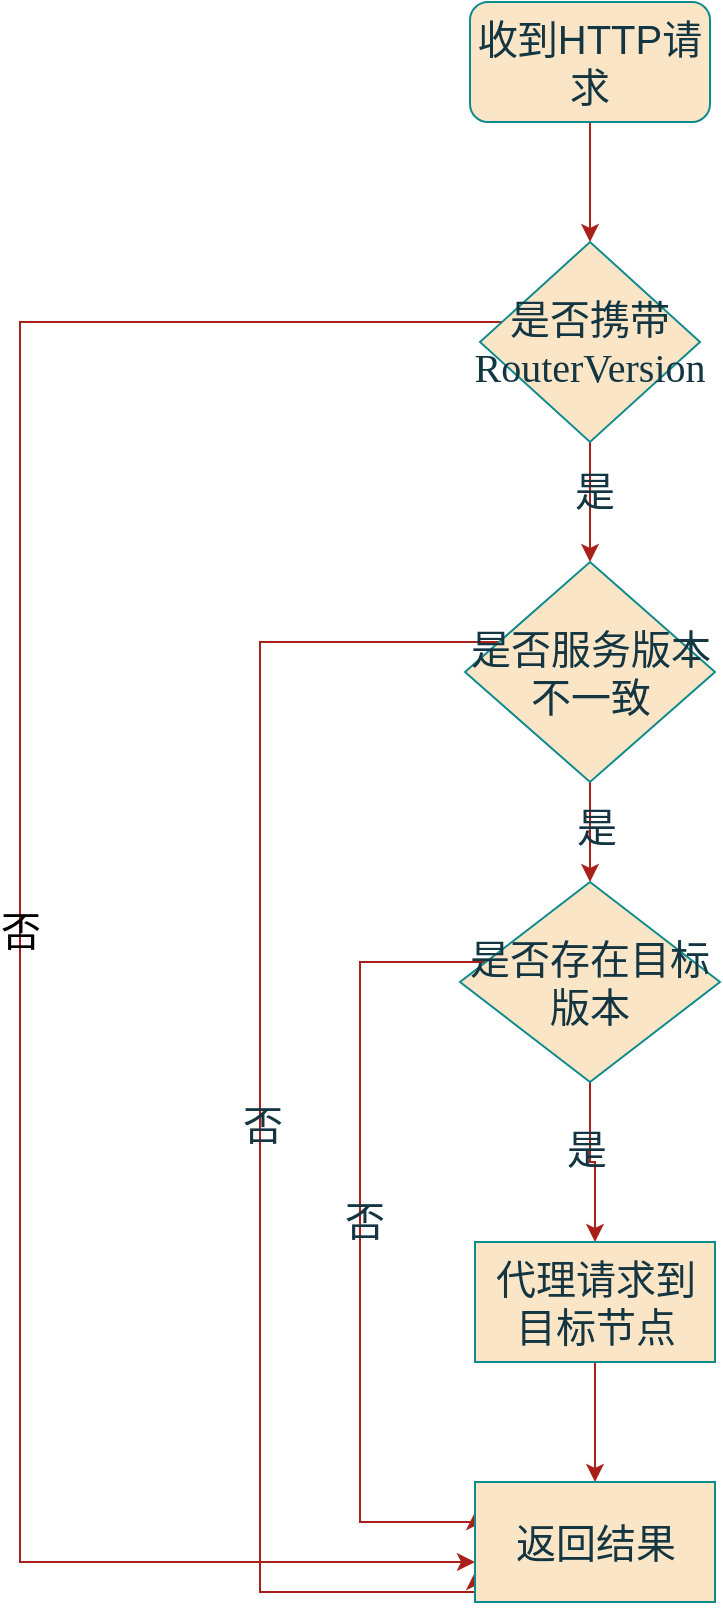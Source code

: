 <mxfile version="24.2.2" type="github">
  <diagram name="第 1 页" id="3LxWt_e0BNnVj9fTPPpV">
    <mxGraphModel dx="1434" dy="841" grid="1" gridSize="10" guides="1" tooltips="1" connect="1" arrows="1" fold="1" page="1" pageScale="1" pageWidth="827" pageHeight="1169" math="0" shadow="0">
      <root>
        <mxCell id="0" />
        <mxCell id="1" parent="0" />
        <mxCell id="qKVC5NT3faT9hm4-KjPL-28" style="edgeStyle=orthogonalEdgeStyle;rounded=0;orthogonalLoop=1;jettySize=auto;html=1;exitX=0.5;exitY=1;exitDx=0;exitDy=0;entryX=0.5;entryY=0;entryDx=0;entryDy=0;labelBackgroundColor=none;strokeColor=#A8201A;fontColor=default;fontSize=20;" edge="1" parent="1" source="qKVC5NT3faT9hm4-KjPL-1" target="qKVC5NT3faT9hm4-KjPL-2">
          <mxGeometry relative="1" as="geometry" />
        </mxCell>
        <mxCell id="qKVC5NT3faT9hm4-KjPL-1" value="&lt;font style=&quot;font-size: 20px;&quot;&gt;收到HTTP请求&lt;/font&gt;" style="rounded=1;whiteSpace=wrap;html=1;labelBackgroundColor=none;fillColor=#FAE5C7;strokeColor=#0F8B8D;fontColor=#143642;fontSize=20;" vertex="1" parent="1">
          <mxGeometry x="335" y="200" width="120" height="60" as="geometry" />
        </mxCell>
        <mxCell id="qKVC5NT3faT9hm4-KjPL-9" value="" style="edgeStyle=orthogonalEdgeStyle;rounded=0;orthogonalLoop=1;jettySize=auto;html=1;labelBackgroundColor=none;strokeColor=#A8201A;fontColor=default;fontSize=20;" edge="1" parent="1" source="qKVC5NT3faT9hm4-KjPL-2" target="qKVC5NT3faT9hm4-KjPL-8">
          <mxGeometry relative="1" as="geometry" />
        </mxCell>
        <mxCell id="qKVC5NT3faT9hm4-KjPL-23" value="是" style="edgeLabel;html=1;align=center;verticalAlign=middle;resizable=0;points=[];labelBackgroundColor=none;fontColor=#143642;fontSize=20;" vertex="1" connectable="0" parent="qKVC5NT3faT9hm4-KjPL-9">
          <mxGeometry x="-0.225" y="2" relative="1" as="geometry">
            <mxPoint as="offset" />
          </mxGeometry>
        </mxCell>
        <mxCell id="qKVC5NT3faT9hm4-KjPL-21" value="否" style="edgeStyle=orthogonalEdgeStyle;rounded=0;orthogonalLoop=1;jettySize=auto;html=1;labelBackgroundColor=none;strokeColor=#A8201A;fontColor=default;fontSize=20;" edge="1" parent="1" source="qKVC5NT3faT9hm4-KjPL-2" target="qKVC5NT3faT9hm4-KjPL-18">
          <mxGeometry relative="1" as="geometry">
            <mxPoint x="300" y="990" as="targetPoint" />
            <Array as="points">
              <mxPoint x="110" y="360" />
              <mxPoint x="110" y="980" />
            </Array>
          </mxGeometry>
        </mxCell>
        <mxCell id="qKVC5NT3faT9hm4-KjPL-2" value="&lt;font style=&quot;font-size: 20px;&quot;&gt;是否携带&lt;/font&gt;&lt;span style=&quot;font-family: Calibri; background-color: initial;&quot;&gt;RouterVersion&lt;/span&gt;" style="rhombus;whiteSpace=wrap;html=1;labelBackgroundColor=none;fillColor=#FAE5C7;strokeColor=#0F8B8D;fontColor=#143642;fontSize=20;" vertex="1" parent="1">
          <mxGeometry x="340" y="320" width="110" height="100" as="geometry" />
        </mxCell>
        <mxCell id="qKVC5NT3faT9hm4-KjPL-15" value="" style="edgeStyle=orthogonalEdgeStyle;rounded=0;orthogonalLoop=1;jettySize=auto;html=1;labelBackgroundColor=none;strokeColor=#A8201A;fontColor=default;fontSize=20;" edge="1" parent="1" source="qKVC5NT3faT9hm4-KjPL-8" target="qKVC5NT3faT9hm4-KjPL-14">
          <mxGeometry relative="1" as="geometry" />
        </mxCell>
        <mxCell id="qKVC5NT3faT9hm4-KjPL-24" value="是" style="edgeLabel;html=1;align=center;verticalAlign=middle;resizable=0;points=[];labelBackgroundColor=none;fontColor=#143642;fontSize=20;" vertex="1" connectable="0" parent="qKVC5NT3faT9hm4-KjPL-15">
          <mxGeometry x="-0.15" y="3" relative="1" as="geometry">
            <mxPoint as="offset" />
          </mxGeometry>
        </mxCell>
        <mxCell id="qKVC5NT3faT9hm4-KjPL-20" style="edgeStyle=orthogonalEdgeStyle;rounded=0;orthogonalLoop=1;jettySize=auto;html=1;entryX=0;entryY=0.75;entryDx=0;entryDy=0;labelBackgroundColor=none;strokeColor=#A8201A;fontColor=default;fontSize=20;" edge="1" parent="1" source="qKVC5NT3faT9hm4-KjPL-8" target="qKVC5NT3faT9hm4-KjPL-18">
          <mxGeometry relative="1" as="geometry">
            <Array as="points">
              <mxPoint x="230" y="520" />
              <mxPoint x="230" y="995" />
            </Array>
          </mxGeometry>
        </mxCell>
        <mxCell id="qKVC5NT3faT9hm4-KjPL-27" value="否" style="edgeLabel;html=1;align=center;verticalAlign=middle;resizable=0;points=[];labelBackgroundColor=none;fontColor=#143642;fontSize=20;" vertex="1" connectable="0" parent="qKVC5NT3faT9hm4-KjPL-20">
          <mxGeometry x="0.013" y="1" relative="1" as="geometry">
            <mxPoint as="offset" />
          </mxGeometry>
        </mxCell>
        <mxCell id="qKVC5NT3faT9hm4-KjPL-8" value="&lt;font style=&quot;font-size: 20px;&quot;&gt;是否服务版本不一致&lt;/font&gt;" style="rhombus;whiteSpace=wrap;html=1;labelBackgroundColor=none;fillColor=#FAE5C7;strokeColor=#0F8B8D;fontColor=#143642;fontSize=20;" vertex="1" parent="1">
          <mxGeometry x="332.5" y="480" width="125" height="110" as="geometry" />
        </mxCell>
        <mxCell id="qKVC5NT3faT9hm4-KjPL-17" value="" style="edgeStyle=orthogonalEdgeStyle;rounded=0;orthogonalLoop=1;jettySize=auto;html=1;labelBackgroundColor=none;strokeColor=#A8201A;fontColor=default;fontSize=20;" edge="1" parent="1" source="qKVC5NT3faT9hm4-KjPL-14" target="qKVC5NT3faT9hm4-KjPL-16">
          <mxGeometry relative="1" as="geometry" />
        </mxCell>
        <mxCell id="qKVC5NT3faT9hm4-KjPL-25" value="是" style="edgeLabel;html=1;align=center;verticalAlign=middle;resizable=0;points=[];labelBackgroundColor=none;fontColor=#143642;fontSize=20;" vertex="1" connectable="0" parent="qKVC5NT3faT9hm4-KjPL-17">
          <mxGeometry x="-0.2" y="-2" relative="1" as="geometry">
            <mxPoint as="offset" />
          </mxGeometry>
        </mxCell>
        <mxCell id="qKVC5NT3faT9hm4-KjPL-22" style="edgeStyle=orthogonalEdgeStyle;rounded=0;orthogonalLoop=1;jettySize=auto;html=1;entryX=0;entryY=0.25;entryDx=0;entryDy=0;labelBackgroundColor=none;strokeColor=#A8201A;fontColor=default;fontSize=20;" edge="1" parent="1" source="qKVC5NT3faT9hm4-KjPL-14" target="qKVC5NT3faT9hm4-KjPL-18">
          <mxGeometry relative="1" as="geometry">
            <Array as="points">
              <mxPoint x="280" y="680" />
              <mxPoint x="280" y="960" />
              <mxPoint x="338" y="960" />
            </Array>
          </mxGeometry>
        </mxCell>
        <mxCell id="qKVC5NT3faT9hm4-KjPL-26" value="否" style="edgeLabel;html=1;align=center;verticalAlign=middle;resizable=0;points=[];labelBackgroundColor=none;fontColor=#143642;fontSize=20;" vertex="1" connectable="0" parent="qKVC5NT3faT9hm4-KjPL-22">
          <mxGeometry x="-0.054" y="2" relative="1" as="geometry">
            <mxPoint as="offset" />
          </mxGeometry>
        </mxCell>
        <mxCell id="qKVC5NT3faT9hm4-KjPL-14" value="是否存在目标版本" style="rhombus;whiteSpace=wrap;html=1;labelBackgroundColor=none;fillColor=#FAE5C7;strokeColor=#0F8B8D;fontColor=#143642;fontSize=20;" vertex="1" parent="1">
          <mxGeometry x="330" y="640" width="130" height="100" as="geometry" />
        </mxCell>
        <mxCell id="qKVC5NT3faT9hm4-KjPL-19" value="" style="edgeStyle=orthogonalEdgeStyle;rounded=0;orthogonalLoop=1;jettySize=auto;html=1;labelBackgroundColor=none;strokeColor=#A8201A;fontColor=default;fontSize=20;" edge="1" parent="1" source="qKVC5NT3faT9hm4-KjPL-16" target="qKVC5NT3faT9hm4-KjPL-18">
          <mxGeometry relative="1" as="geometry" />
        </mxCell>
        <mxCell id="qKVC5NT3faT9hm4-KjPL-16" value="代理请求到目标节点" style="whiteSpace=wrap;html=1;labelBackgroundColor=none;fillColor=#FAE5C7;strokeColor=#0F8B8D;fontColor=#143642;fontSize=20;" vertex="1" parent="1">
          <mxGeometry x="337.5" y="820" width="120" height="60" as="geometry" />
        </mxCell>
        <mxCell id="qKVC5NT3faT9hm4-KjPL-18" value="返回结果" style="whiteSpace=wrap;html=1;labelBackgroundColor=none;fillColor=#FAE5C7;strokeColor=#0F8B8D;fontColor=#143642;fontSize=20;" vertex="1" parent="1">
          <mxGeometry x="337.5" y="940" width="120" height="60" as="geometry" />
        </mxCell>
      </root>
    </mxGraphModel>
  </diagram>
</mxfile>
